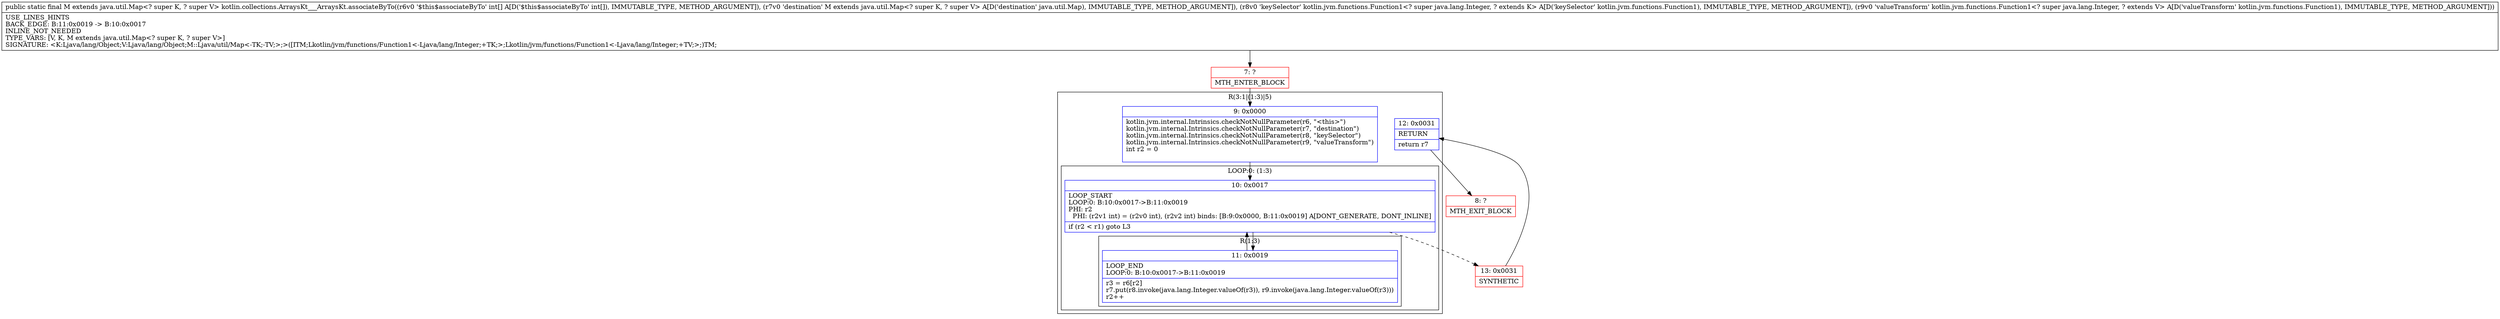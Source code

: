 digraph "CFG forkotlin.collections.ArraysKt___ArraysKt.associateByTo([ILjava\/util\/Map;Lkotlin\/jvm\/functions\/Function1;Lkotlin\/jvm\/functions\/Function1;)Ljava\/util\/Map;" {
subgraph cluster_Region_933247790 {
label = "R(3:1|(1:3)|5)";
node [shape=record,color=blue];
Node_9 [shape=record,label="{9\:\ 0x0000|kotlin.jvm.internal.Intrinsics.checkNotNullParameter(r6, \"\<this\>\")\lkotlin.jvm.internal.Intrinsics.checkNotNullParameter(r7, \"destination\")\lkotlin.jvm.internal.Intrinsics.checkNotNullParameter(r8, \"keySelector\")\lkotlin.jvm.internal.Intrinsics.checkNotNullParameter(r9, \"valueTransform\")\lint r2 = 0\l\l}"];
subgraph cluster_LoopRegion_183437235 {
label = "LOOP:0: (1:3)";
node [shape=record,color=blue];
Node_10 [shape=record,label="{10\:\ 0x0017|LOOP_START\lLOOP:0: B:10:0x0017\-\>B:11:0x0019\lPHI: r2 \l  PHI: (r2v1 int) = (r2v0 int), (r2v2 int) binds: [B:9:0x0000, B:11:0x0019] A[DONT_GENERATE, DONT_INLINE]\l|if (r2 \< r1) goto L3\l}"];
subgraph cluster_Region_2093518456 {
label = "R(1:3)";
node [shape=record,color=blue];
Node_11 [shape=record,label="{11\:\ 0x0019|LOOP_END\lLOOP:0: B:10:0x0017\-\>B:11:0x0019\l|r3 = r6[r2]\lr7.put(r8.invoke(java.lang.Integer.valueOf(r3)), r9.invoke(java.lang.Integer.valueOf(r3)))\lr2++\l}"];
}
}
Node_12 [shape=record,label="{12\:\ 0x0031|RETURN\l|return r7\l}"];
}
Node_7 [shape=record,color=red,label="{7\:\ ?|MTH_ENTER_BLOCK\l}"];
Node_13 [shape=record,color=red,label="{13\:\ 0x0031|SYNTHETIC\l}"];
Node_8 [shape=record,color=red,label="{8\:\ ?|MTH_EXIT_BLOCK\l}"];
MethodNode[shape=record,label="{public static final M extends java.util.Map\<? super K, ? super V\> kotlin.collections.ArraysKt___ArraysKt.associateByTo((r6v0 '$this$associateByTo' int[] A[D('$this$associateByTo' int[]), IMMUTABLE_TYPE, METHOD_ARGUMENT]), (r7v0 'destination' M extends java.util.Map\<? super K, ? super V\> A[D('destination' java.util.Map), IMMUTABLE_TYPE, METHOD_ARGUMENT]), (r8v0 'keySelector' kotlin.jvm.functions.Function1\<? super java.lang.Integer, ? extends K\> A[D('keySelector' kotlin.jvm.functions.Function1), IMMUTABLE_TYPE, METHOD_ARGUMENT]), (r9v0 'valueTransform' kotlin.jvm.functions.Function1\<? super java.lang.Integer, ? extends V\> A[D('valueTransform' kotlin.jvm.functions.Function1), IMMUTABLE_TYPE, METHOD_ARGUMENT]))  | USE_LINES_HINTS\lBACK_EDGE: B:11:0x0019 \-\> B:10:0x0017\lINLINE_NOT_NEEDED\lTYPE_VARS: [V, K, M extends java.util.Map\<? super K, ? super V\>]\lSIGNATURE: \<K:Ljava\/lang\/Object;V:Ljava\/lang\/Object;M::Ljava\/util\/Map\<\-TK;\-TV;\>;\>([ITM;Lkotlin\/jvm\/functions\/Function1\<\-Ljava\/lang\/Integer;+TK;\>;Lkotlin\/jvm\/functions\/Function1\<\-Ljava\/lang\/Integer;+TV;\>;)TM;\l}"];
MethodNode -> Node_7;Node_9 -> Node_10;
Node_10 -> Node_11;
Node_10 -> Node_13[style=dashed];
Node_11 -> Node_10;
Node_12 -> Node_8;
Node_7 -> Node_9;
Node_13 -> Node_12;
}

